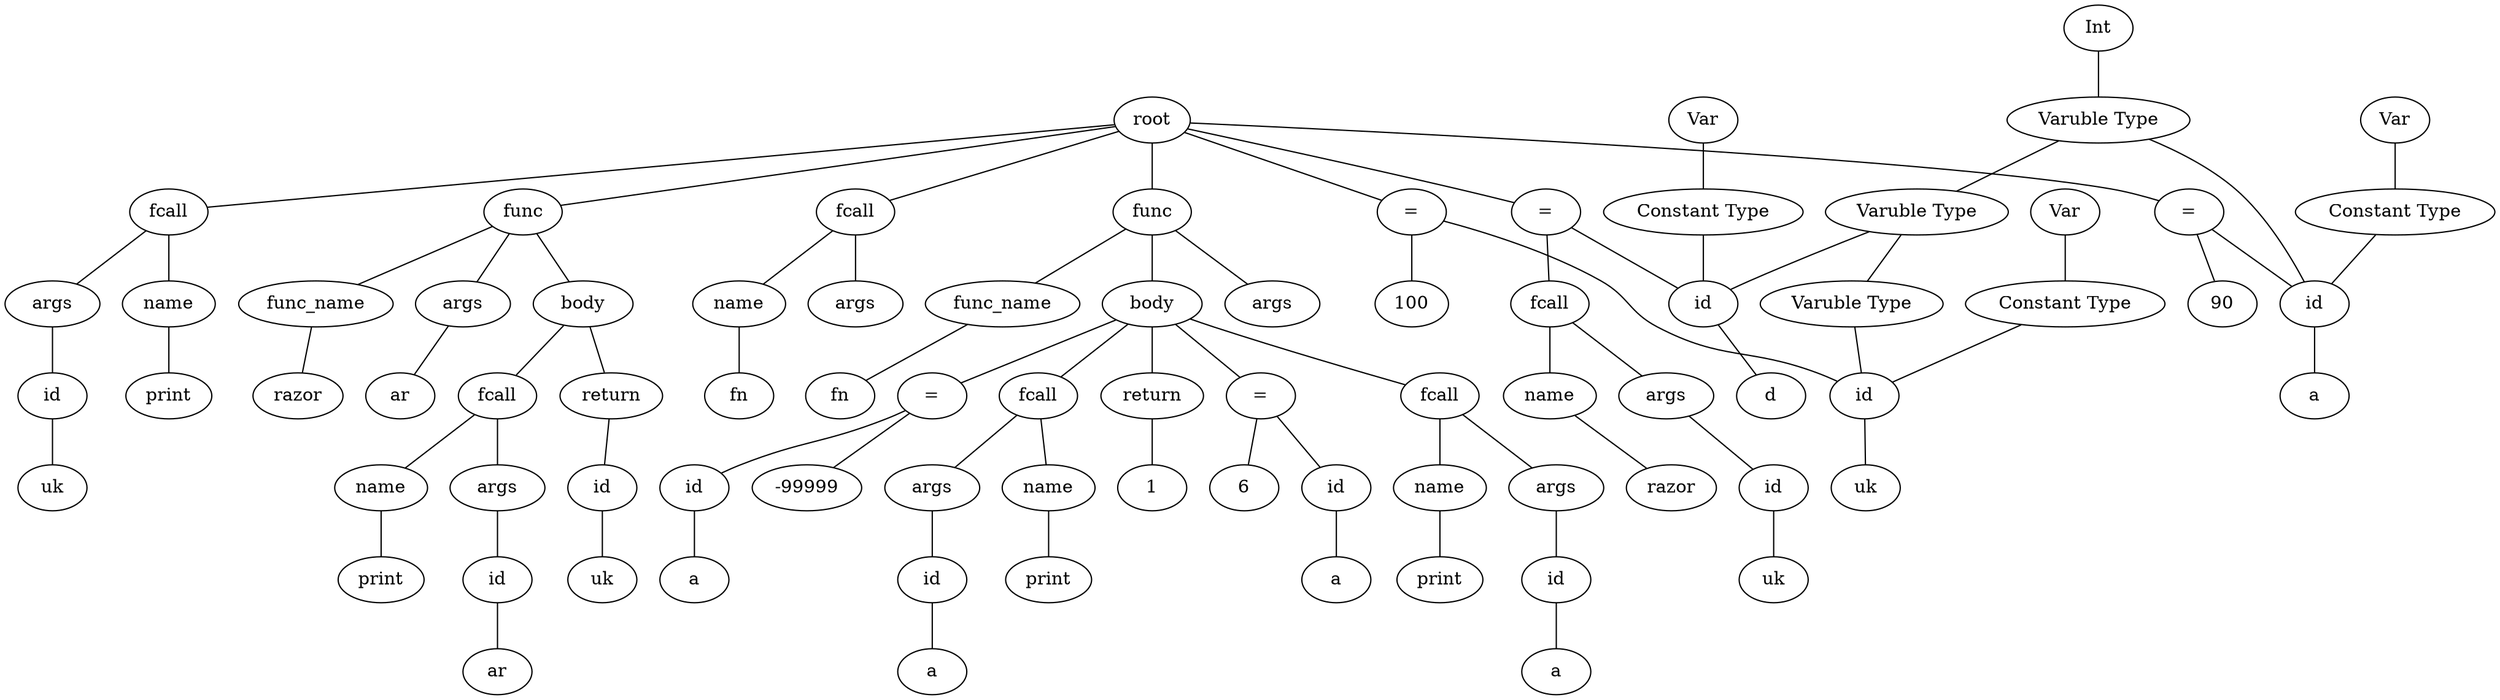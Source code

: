 graph graphname {
root;
func0[label = "func"];
root--func0;
func0name[label = "func_name"];
expr0[label = "razor"];
func0name--expr0;
func0--func0name;
func0args[label = " args "];
func0 -- func0args;
expr1[label = "ar"];
func0args--expr1;
func0body[label = " body "];
func0 -- func0body;
expr2[label = "fcall"];
func0body--expr2;
expr2name[label = "name"];
expr3[label = "print"];
expr2name--expr3;
expr2--expr2name;
expr2args[label = " args "];
expr2 -- expr2args;
expr4[label = "id"];
expr2args--expr4;
expr5[label = "ar"];
expr4--expr5;
return0[label = "return"];
func0body--return0;
expr6[label = "id"];
return0--expr6;
expr7[label = "uk"];
expr6--expr7;
assign1[label = "="];
root--assign1;
expr8[label = "id"];
assign1--expr8;
type0[label = "Varuble Type"];
type0--expr8;
type1[label = "Int"];
type1--type0;
consttype0[label = "Constant Type"];
consttype0--expr8;
consttype1[label = "Var"];
consttype1--consttype0;
expr9[label = "uk"];
expr8--expr9;
expr10[label = "100"];
assign1--expr10;
assign2[label = "="];
root--assign2;
expr11[label = "id"];
assign2--expr11;
type1[label = "Varuble Type"];
type1--expr11;
type2[label = "Void"];
type2--type1;
consttype2[label = "Constant Type"];
consttype2--expr11;
consttype3[label = "Var"];
consttype3--consttype2;
expr12[label = "d"];
expr11--expr12;
expr13[label = "fcall"];
assign2--expr13;
expr13name[label = "name"];
expr14[label = "razor"];
expr13name--expr14;
expr13--expr13name;
expr13args[label = " args "];
expr13 -- expr13args;
expr15[label = "id"];
expr13args--expr15;
expr16[label = "uk"];
expr15--expr16;
expr17[label = "fcall"];
root--expr17;
expr17name[label = "name"];
expr18[label = "print"];
expr17name--expr18;
expr17--expr17name;
expr17args[label = " args "];
expr17 -- expr17args;
expr19[label = "id"];
expr17args--expr19;
expr20[label = "uk"];
expr19--expr20;
assign3[label = "="];
root--assign3;
expr21[label = "id"];
assign3--expr21;
type2[label = "Varuble Type"];
type2--expr21;
type3[label = "Int"];
type3--type2;
consttype4[label = "Constant Type"];
consttype4--expr21;
consttype5[label = "Var"];
consttype5--consttype4;
expr22[label = "a"];
expr21--expr22;
expr23[label = "90"];
assign3--expr23;
expr24[label = "fcall"];
root--expr24;
expr24name[label = "name"];
expr25[label = "fn"];
expr24name--expr25;
expr24--expr24name;
expr24args[label = " args "];
expr24 -- expr24args;
func1[label = "func"];
root--func1;
func1name[label = "func_name"];
expr26[label = "fn"];
func1name--expr26;
func1--func1name;
func1args[label = " args "];
func1 -- func1args;
func1body[label = " body "];
func1 -- func1body;
assign4[label = "="];
func1body--assign4;
expr27[label = "id"];
assign4--expr27;
expr28[label = "a"];
expr27--expr28;
expr29[label = "6"];
assign4--expr29;
expr30[label = "fcall"];
func1body--expr30;
expr30name[label = "name"];
expr31[label = "print"];
expr30name--expr31;
expr30--expr30name;
expr30args[label = " args "];
expr30 -- expr30args;
expr32[label = "id"];
expr30args--expr32;
expr33[label = "a"];
expr32--expr33;
assign5[label = "="];
func1body--assign5;
expr34[label = "id"];
assign5--expr34;
expr35[label = "a"];
expr34--expr35;
expr36[label = "-99999"];
assign5--expr36;
expr37[label = "fcall"];
func1body--expr37;
expr37name[label = "name"];
expr38[label = "print"];
expr37name--expr38;
expr37--expr37name;
expr37args[label = " args "];
expr37 -- expr37args;
expr39[label = "id"];
expr37args--expr39;
expr40[label = "a"];
expr39--expr40;
return6[label = "return"];
func1body--return6;
expr41[label = "1"];
return6--expr41;
}
